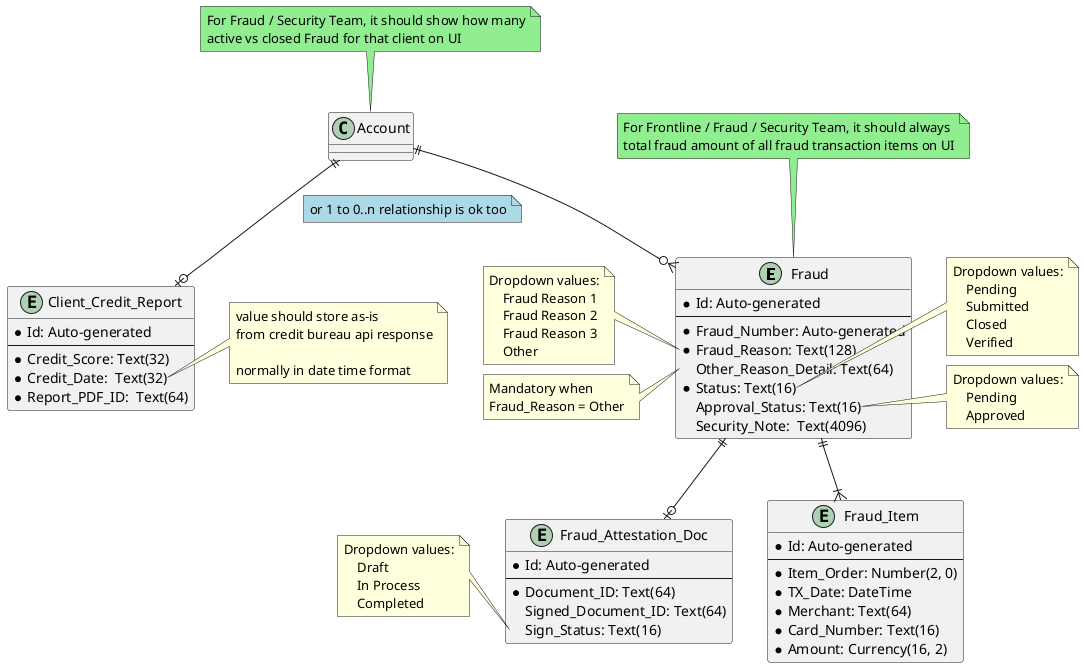 @startuml
'https://plantuml.com/class-diagram

entity Fraud {
  * Id: Auto-generated
  --
  * Fraud_Number: Auto-generated
  * Fraud_Reason: Text(128)
  Other_Reason_Detail: Text(64)
  * Status: Text(16)
  Approval_Status: Text(16)
  Security_Note:  Text(4096)
}
note left of Fraud::Fraud_Reason
Dropdown values:
    Fraud Reason 1
    Fraud Reason 2
    Fraud Reason 3
    Other
end note
note left of Fraud::Other_Reason_Detail
    Mandatory when
    Fraud_Reason = Other
end note
note right of Fraud::Status
Dropdown values:
    Pending
    Submitted
    Closed
    Verified
end note
note right of Fraud::Approval_Status
Dropdown values:
    Pending
    Approved
end note

entity Fraud_Item {
  * Id: Auto-generated
  --
  * Item_Order: Number(2, 0)
  * TX_Date: DateTime
  * Merchant: Text(64)
  * Card_Number: Text(16)
  * Amount: Currency(16, 2)
}

entity Fraud_Attestation_Doc {
  * Id: Auto-generated
  --
  * Document_ID: Text(64)
  Signed_Document_ID: Text(64)
  Sign_Status: Text(16)
}
note left of Fraud_Attestation_Doc::Sign_Status
Dropdown values:
    Draft
    In Process
    Completed
end note

entity Client_Credit_Report {
  * Id: Auto-generated
  --
  * Credit_Score: Text(32)
  * Credit_Date:  Text(32)
  * Report_PDF_ID:  Text(64)
}

note right of Client_Credit_Report::Credit_Date
   value should store as-is
   from credit bureau api response

   normally in date time format
end note

Account ||--o{ Fraud
Account ||--o| Client_Credit_Report
note left on link  #lightblue
 or 1 to 0..n relationship is ok too
end note
Fraud ||--|{ Fraud_Item
Fraud ||--o| Fraud_Attestation_Doc

note top of Account #lightgreen
For Fraud / Security Team, it should show how many
active vs closed Fraud for that client on UI
end note

note top of Fraud #lightgreen
For Frontline / Fraud / Security Team, it should always
total fraud amount of all fraud transaction items on UI
end note

@enduml